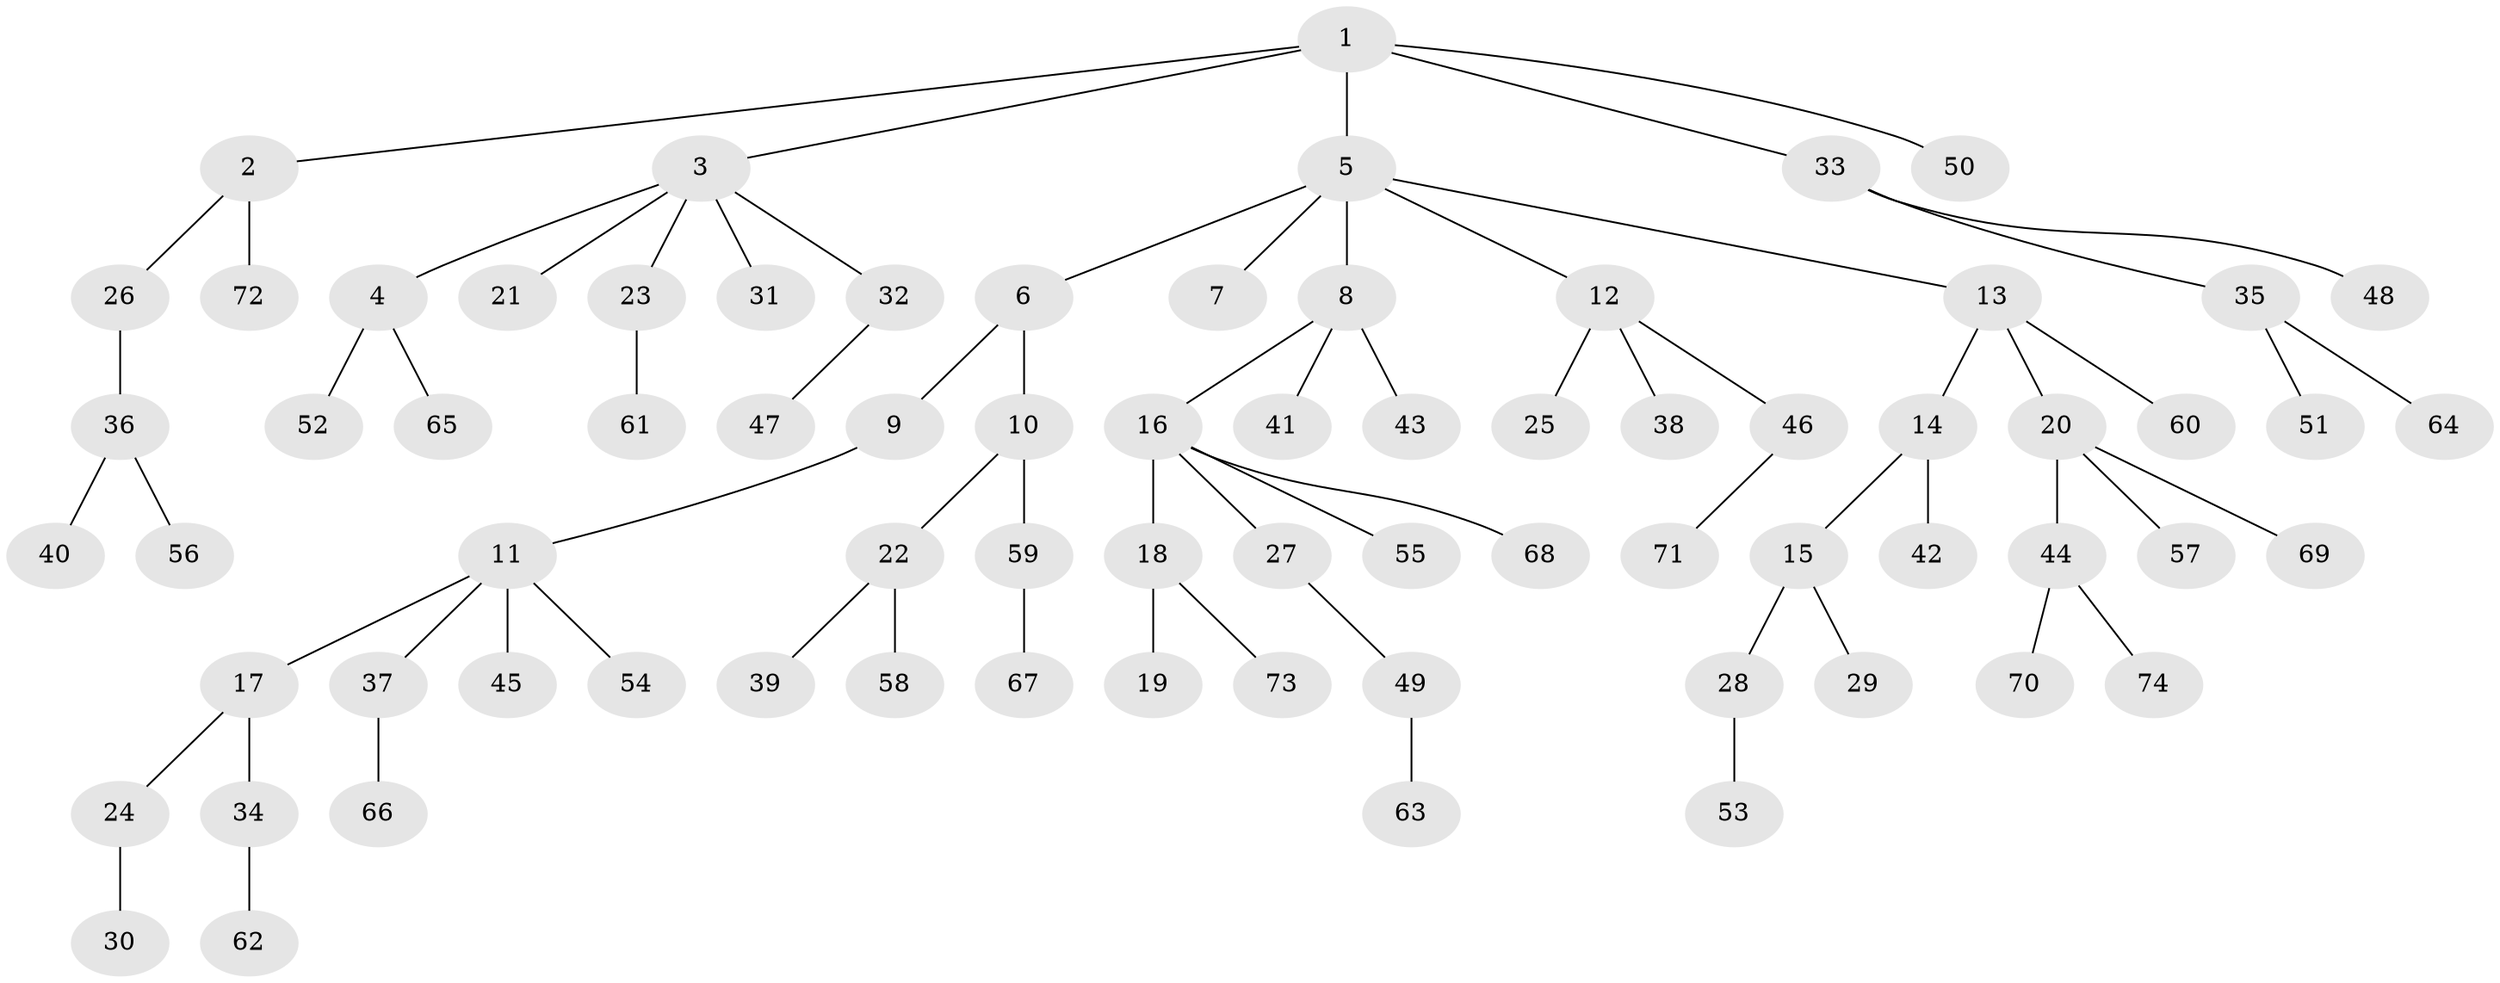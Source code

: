 // Generated by graph-tools (version 1.1) at 2025/02/03/09/25 03:02:19]
// undirected, 74 vertices, 73 edges
graph export_dot {
graph [start="1"]
  node [color=gray90,style=filled];
  1;
  2;
  3;
  4;
  5;
  6;
  7;
  8;
  9;
  10;
  11;
  12;
  13;
  14;
  15;
  16;
  17;
  18;
  19;
  20;
  21;
  22;
  23;
  24;
  25;
  26;
  27;
  28;
  29;
  30;
  31;
  32;
  33;
  34;
  35;
  36;
  37;
  38;
  39;
  40;
  41;
  42;
  43;
  44;
  45;
  46;
  47;
  48;
  49;
  50;
  51;
  52;
  53;
  54;
  55;
  56;
  57;
  58;
  59;
  60;
  61;
  62;
  63;
  64;
  65;
  66;
  67;
  68;
  69;
  70;
  71;
  72;
  73;
  74;
  1 -- 2;
  1 -- 3;
  1 -- 5;
  1 -- 33;
  1 -- 50;
  2 -- 26;
  2 -- 72;
  3 -- 4;
  3 -- 21;
  3 -- 23;
  3 -- 31;
  3 -- 32;
  4 -- 52;
  4 -- 65;
  5 -- 6;
  5 -- 7;
  5 -- 8;
  5 -- 12;
  5 -- 13;
  6 -- 9;
  6 -- 10;
  8 -- 16;
  8 -- 41;
  8 -- 43;
  9 -- 11;
  10 -- 22;
  10 -- 59;
  11 -- 17;
  11 -- 37;
  11 -- 45;
  11 -- 54;
  12 -- 25;
  12 -- 38;
  12 -- 46;
  13 -- 14;
  13 -- 20;
  13 -- 60;
  14 -- 15;
  14 -- 42;
  15 -- 28;
  15 -- 29;
  16 -- 18;
  16 -- 27;
  16 -- 55;
  16 -- 68;
  17 -- 24;
  17 -- 34;
  18 -- 19;
  18 -- 73;
  20 -- 44;
  20 -- 57;
  20 -- 69;
  22 -- 39;
  22 -- 58;
  23 -- 61;
  24 -- 30;
  26 -- 36;
  27 -- 49;
  28 -- 53;
  32 -- 47;
  33 -- 35;
  33 -- 48;
  34 -- 62;
  35 -- 51;
  35 -- 64;
  36 -- 40;
  36 -- 56;
  37 -- 66;
  44 -- 70;
  44 -- 74;
  46 -- 71;
  49 -- 63;
  59 -- 67;
}
